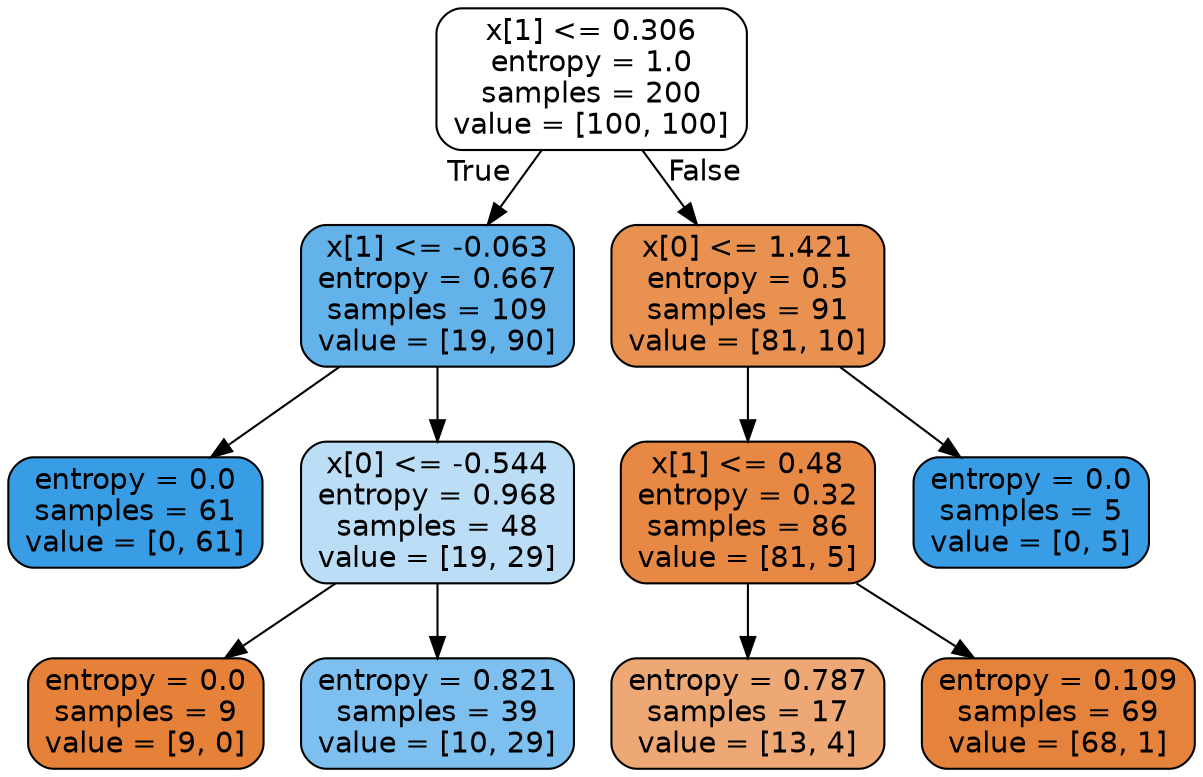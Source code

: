 digraph Tree {
node [shape=box, style="filled, rounded", color="black", fontname="helvetica"] ;
edge [fontname="helvetica"] ;
0 [label="x[1] <= 0.306\nentropy = 1.0\nsamples = 200\nvalue = [100, 100]", fillcolor="#ffffff"] ;
1 [label="x[1] <= -0.063\nentropy = 0.667\nsamples = 109\nvalue = [19, 90]", fillcolor="#63b2ea"] ;
0 -> 1 [labeldistance=2.5, labelangle=45, headlabel="True"] ;
2 [label="entropy = 0.0\nsamples = 61\nvalue = [0, 61]", fillcolor="#399de5"] ;
1 -> 2 ;
3 [label="x[0] <= -0.544\nentropy = 0.968\nsamples = 48\nvalue = [19, 29]", fillcolor="#bbddf6"] ;
1 -> 3 ;
4 [label="entropy = 0.0\nsamples = 9\nvalue = [9, 0]", fillcolor="#e58139"] ;
3 -> 4 ;
5 [label="entropy = 0.821\nsamples = 39\nvalue = [10, 29]", fillcolor="#7dbfee"] ;
3 -> 5 ;
6 [label="x[0] <= 1.421\nentropy = 0.5\nsamples = 91\nvalue = [81, 10]", fillcolor="#e89151"] ;
0 -> 6 [labeldistance=2.5, labelangle=-45, headlabel="False"] ;
7 [label="x[1] <= 0.48\nentropy = 0.32\nsamples = 86\nvalue = [81, 5]", fillcolor="#e78945"] ;
6 -> 7 ;
8 [label="entropy = 0.787\nsamples = 17\nvalue = [13, 4]", fillcolor="#eda876"] ;
7 -> 8 ;
9 [label="entropy = 0.109\nsamples = 69\nvalue = [68, 1]", fillcolor="#e5833c"] ;
7 -> 9 ;
10 [label="entropy = 0.0\nsamples = 5\nvalue = [0, 5]", fillcolor="#399de5"] ;
6 -> 10 ;
}